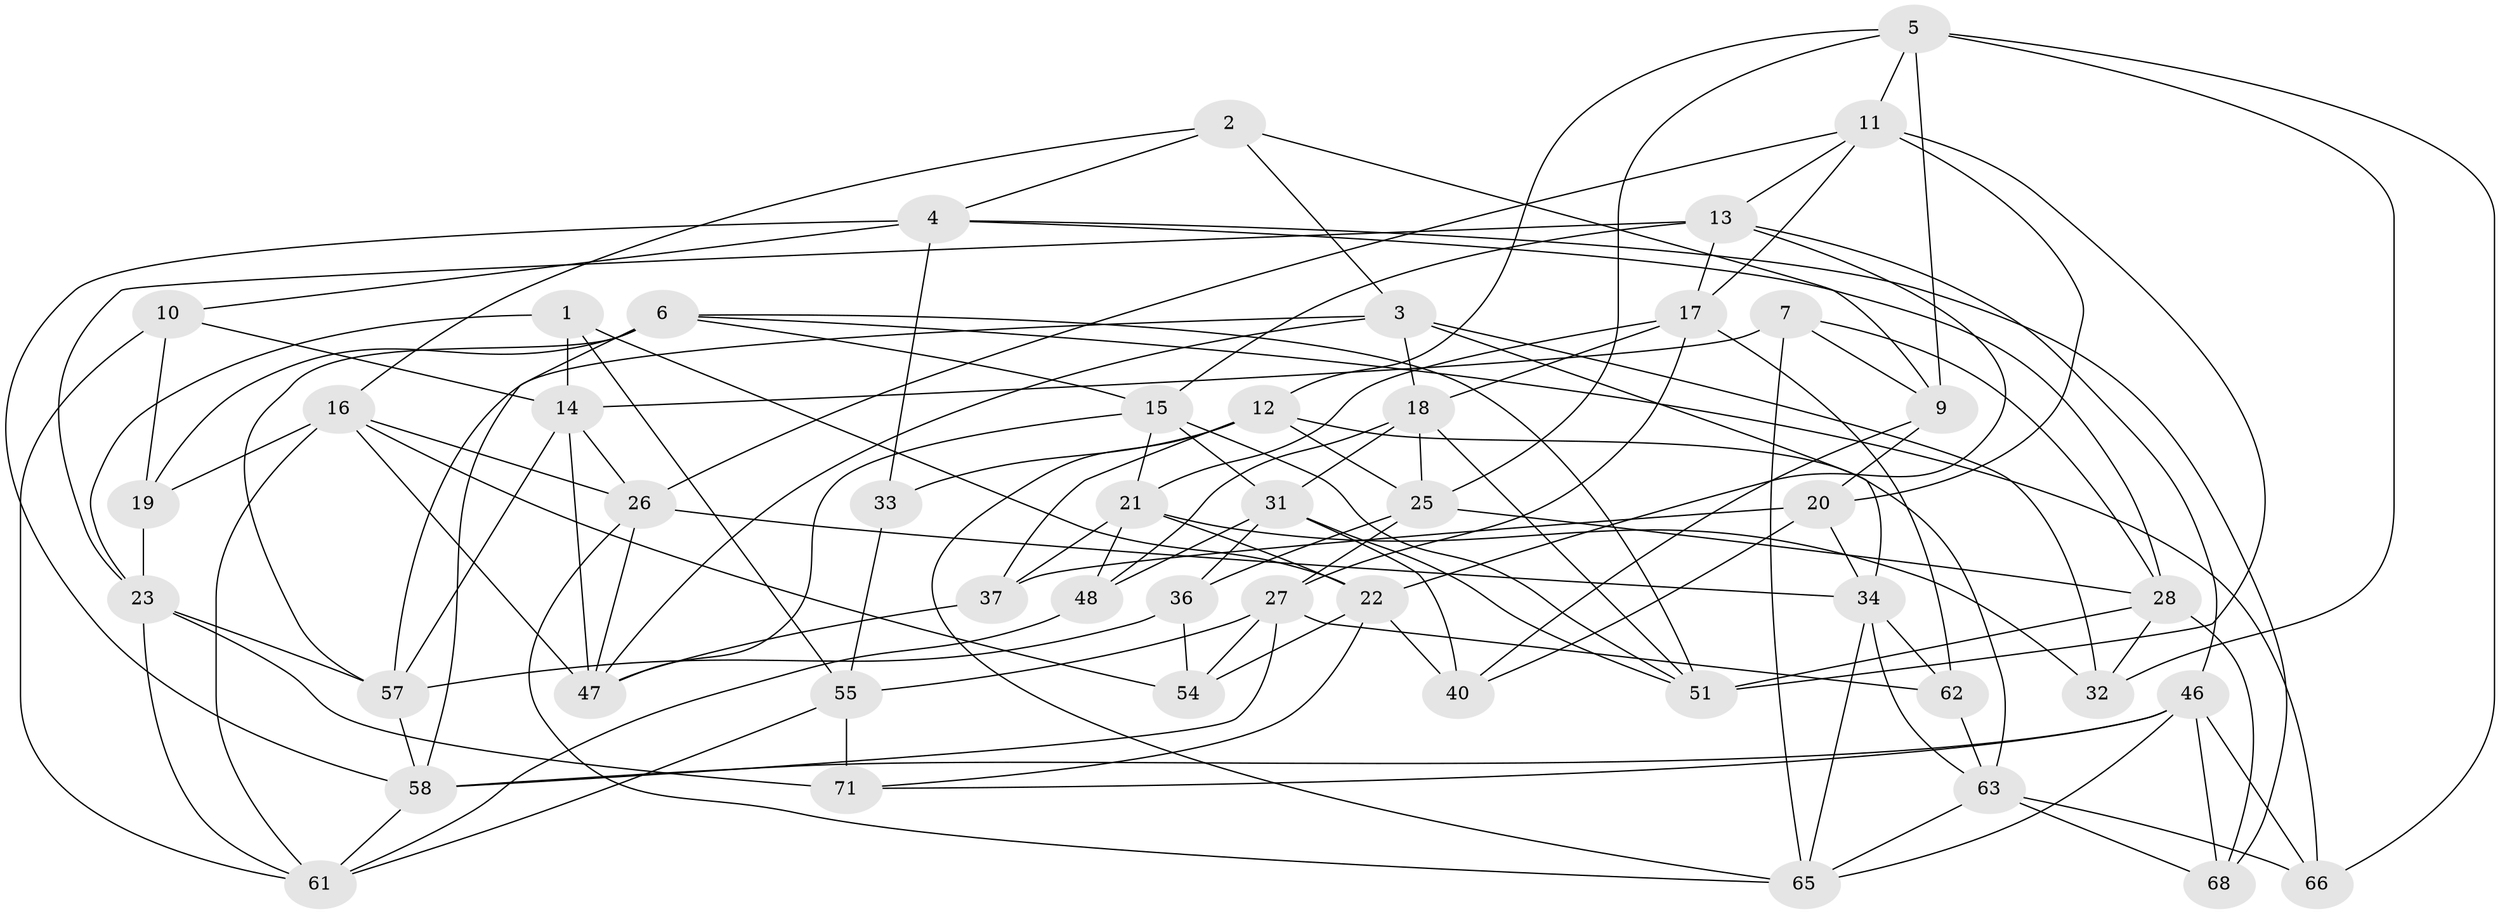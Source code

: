 // original degree distribution, {4: 1.0}
// Generated by graph-tools (version 1.1) at 2025/42/03/06/25 10:42:18]
// undirected, 48 vertices, 126 edges
graph export_dot {
graph [start="1"]
  node [color=gray90,style=filled];
  1;
  2;
  3 [super="+29"];
  4 [super="+8"];
  5 [super="+52"];
  6 [super="+70"];
  7;
  9 [super="+78"];
  10;
  11 [super="+41"];
  12 [super="+50"];
  13 [super="+24"];
  14 [super="+38"];
  15 [super="+53"];
  16 [super="+59"];
  17 [super="+35"];
  18 [super="+39"];
  19;
  20 [super="+75"];
  21 [super="+30"];
  22 [super="+43"];
  23 [super="+49"];
  25 [super="+60"];
  26 [super="+73"];
  27 [super="+42"];
  28 [super="+45"];
  31 [super="+44"];
  32;
  33;
  34 [super="+64"];
  36;
  37;
  40;
  46 [super="+76"];
  47 [super="+77"];
  48;
  51 [super="+56"];
  54;
  55 [super="+69"];
  57 [super="+79"];
  58 [super="+80"];
  61 [super="+74"];
  62;
  63 [super="+72"];
  65 [super="+67"];
  66;
  68;
  71;
  1 -- 22;
  1 -- 55;
  1 -- 23;
  1 -- 14;
  2 -- 9;
  2 -- 3;
  2 -- 16;
  2 -- 4;
  3 -- 34;
  3 -- 57;
  3 -- 32;
  3 -- 18;
  3 -- 47;
  4 -- 28;
  4 -- 33;
  4 -- 10;
  4 -- 68;
  4 -- 58;
  5 -- 66;
  5 -- 32;
  5 -- 11;
  5 -- 12;
  5 -- 25;
  5 -- 9;
  6 -- 66;
  6 -- 15;
  6 -- 19;
  6 -- 57;
  6 -- 58;
  6 -- 51;
  7 -- 9;
  7 -- 65;
  7 -- 28;
  7 -- 14;
  9 -- 40;
  9 -- 20 [weight=2];
  10 -- 14;
  10 -- 19;
  10 -- 61;
  11 -- 51;
  11 -- 13;
  11 -- 17;
  11 -- 26;
  11 -- 20;
  12 -- 33;
  12 -- 37;
  12 -- 25;
  12 -- 65;
  12 -- 63;
  13 -- 22;
  13 -- 15;
  13 -- 17;
  13 -- 23;
  13 -- 46;
  14 -- 47;
  14 -- 26;
  14 -- 57;
  15 -- 21;
  15 -- 51;
  15 -- 31;
  15 -- 47;
  16 -- 54;
  16 -- 61;
  16 -- 19;
  16 -- 26;
  16 -- 47;
  17 -- 18;
  17 -- 27;
  17 -- 21;
  17 -- 62;
  18 -- 48;
  18 -- 25;
  18 -- 51;
  18 -- 31;
  19 -- 23;
  20 -- 37;
  20 -- 40;
  20 -- 34;
  21 -- 37;
  21 -- 48;
  21 -- 32;
  21 -- 22;
  22 -- 40;
  22 -- 54;
  22 -- 71;
  23 -- 61;
  23 -- 71;
  23 -- 57;
  25 -- 36;
  25 -- 27;
  25 -- 28;
  26 -- 47;
  26 -- 65;
  26 -- 34;
  27 -- 62;
  27 -- 54;
  27 -- 55;
  27 -- 58;
  28 -- 68;
  28 -- 32;
  28 -- 51;
  31 -- 36;
  31 -- 40;
  31 -- 48;
  31 -- 51;
  33 -- 55 [weight=2];
  34 -- 62;
  34 -- 63;
  34 -- 65;
  36 -- 54;
  36 -- 57;
  37 -- 47;
  46 -- 68;
  46 -- 66;
  46 -- 71;
  46 -- 65;
  46 -- 58;
  48 -- 61;
  55 -- 71;
  55 -- 61;
  57 -- 58;
  58 -- 61;
  62 -- 63;
  63 -- 68;
  63 -- 65;
  63 -- 66;
}
